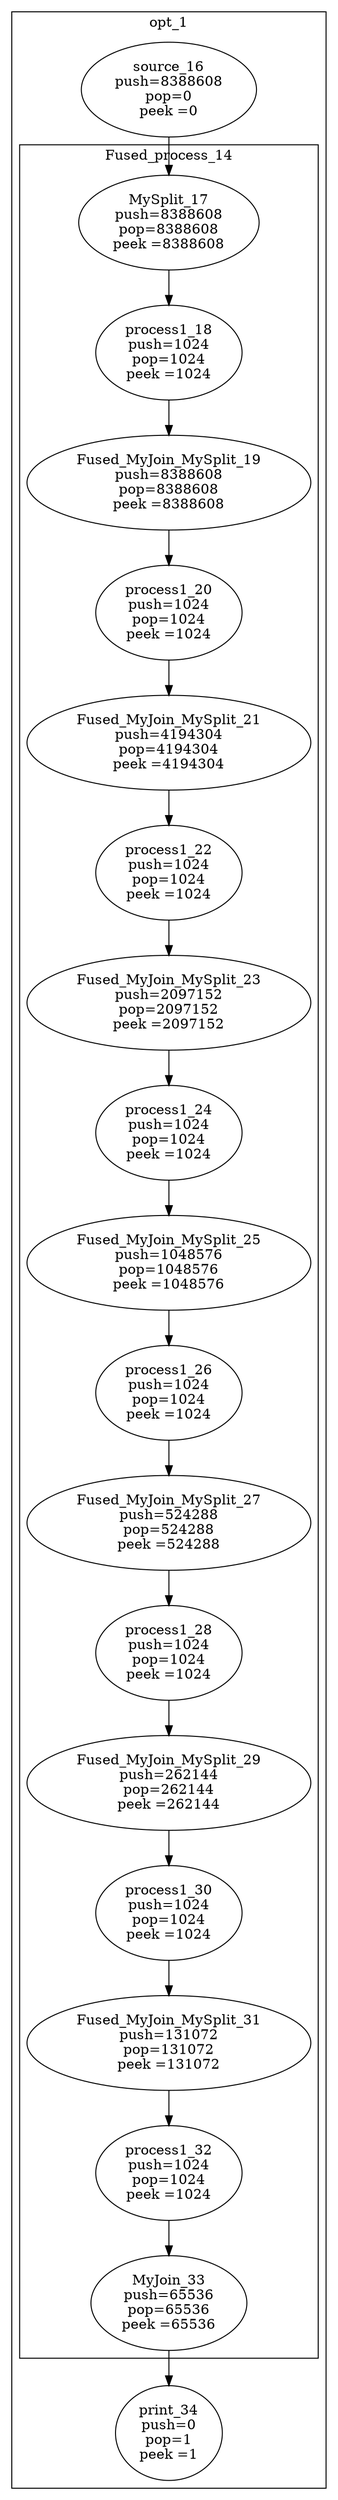 digraph streamit {
subgraph cluster_node1 {
 label="opt_1";
node2 [ label="source_16\npush=8388608\npop=0\npeek =0" ]
subgraph cluster_node3 {
 label="Fused_process_14";
node4 [ label="MySplit_17\npush=8388608\npop=8388608\npeek =8388608" ]
node5 [ label="process1_18\npush=1024\npop=1024\npeek =1024" ]
node4 -> node5
node6 [ label="Fused_MyJoin_MySplit_19\npush=8388608\npop=8388608\npeek =8388608" ]
node5 -> node6
node7 [ label="process1_20\npush=1024\npop=1024\npeek =1024" ]
node6 -> node7
node8 [ label="Fused_MyJoin_MySplit_21\npush=4194304\npop=4194304\npeek =4194304" ]
node7 -> node8
node9 [ label="process1_22\npush=1024\npop=1024\npeek =1024" ]
node8 -> node9
node10 [ label="Fused_MyJoin_MySplit_23\npush=2097152\npop=2097152\npeek =2097152" ]
node9 -> node10
node11 [ label="process1_24\npush=1024\npop=1024\npeek =1024" ]
node10 -> node11
node12 [ label="Fused_MyJoin_MySplit_25\npush=1048576\npop=1048576\npeek =1048576" ]
node11 -> node12
node13 [ label="process1_26\npush=1024\npop=1024\npeek =1024" ]
node12 -> node13
node14 [ label="Fused_MyJoin_MySplit_27\npush=524288\npop=524288\npeek =524288" ]
node13 -> node14
node15 [ label="process1_28\npush=1024\npop=1024\npeek =1024" ]
node14 -> node15
node16 [ label="Fused_MyJoin_MySplit_29\npush=262144\npop=262144\npeek =262144" ]
node15 -> node16
node17 [ label="process1_30\npush=1024\npop=1024\npeek =1024" ]
node16 -> node17
node18 [ label="Fused_MyJoin_MySplit_31\npush=131072\npop=131072\npeek =131072" ]
node17 -> node18
node19 [ label="process1_32\npush=1024\npop=1024\npeek =1024" ]
node18 -> node19
node20 [ label="MyJoin_33\npush=65536\npop=65536\npeek =65536" ]
node19 -> node20
}
node2 -> node4
node21 [ label="print_34\npush=0\npop=1\npeek =1" ]
node20 -> node21
}
}
